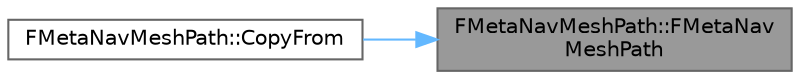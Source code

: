 digraph "FMetaNavMeshPath::FMetaNavMeshPath"
{
 // INTERACTIVE_SVG=YES
 // LATEX_PDF_SIZE
  bgcolor="transparent";
  edge [fontname=Helvetica,fontsize=10,labelfontname=Helvetica,labelfontsize=10];
  node [fontname=Helvetica,fontsize=10,shape=box,height=0.2,width=0.4];
  rankdir="RL";
  Node1 [id="Node000001",label="FMetaNavMeshPath::FMetaNav\lMeshPath",height=0.2,width=0.4,color="gray40", fillcolor="grey60", style="filled", fontcolor="black",tooltip=" "];
  Node1 -> Node2 [id="edge1_Node000001_Node000002",dir="back",color="steelblue1",style="solid",tooltip=" "];
  Node2 [id="Node000002",label="FMetaNavMeshPath::CopyFrom",height=0.2,width=0.4,color="grey40", fillcolor="white", style="filled",URL="$d7/d36/structFMetaNavMeshPath.html#aadf0fda224b536986752bf0c1dd711a3",tooltip="copy properties of other meta path"];
}
